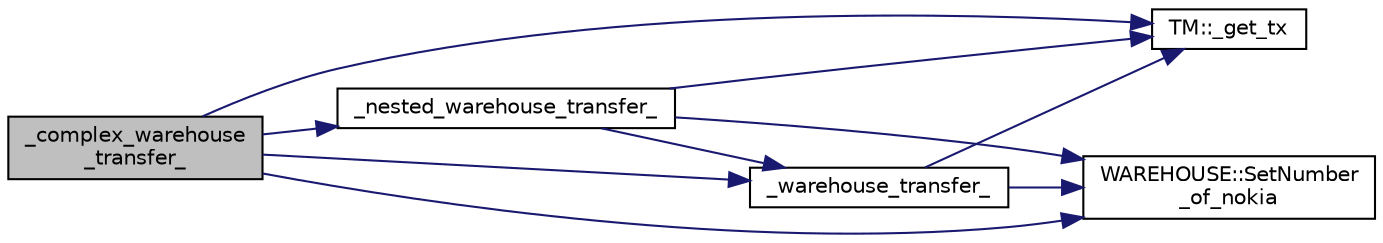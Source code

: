 digraph "_complex_warehouse_transfer_"
{
  edge [fontname="Helvetica",fontsize="10",labelfontname="Helvetica",labelfontsize="10"];
  node [fontname="Helvetica",fontsize="10",shape=record];
  rankdir="LR";
  Node1 [label="_complex_warehouse\l_transfer_",height=0.2,width=0.4,color="black", fillcolor="grey75", style="filled", fontcolor="black"];
  Node1 -> Node2 [color="midnightblue",fontsize="10",style="solid",fontname="Helvetica"];
  Node2 [label="TM::_get_tx",height=0.2,width=0.4,color="black", fillcolor="white", style="filled",URL="$class_t_m.html#a41cb0226cc4080c931651b13f74a0075",tooltip="_get_tx std::shared_ptr<TX>, returning a shared pointer with the transaction "];
  Node1 -> Node3 [color="midnightblue",fontsize="10",style="solid",fontname="Helvetica"];
  Node3 [label="WAREHOUSE::SetNumber\l_of_nokia",height=0.2,width=0.4,color="black", fillcolor="white", style="filled",URL="$class_w_a_r_e_h_o_u_s_e.html#a300d1fe21a47e45c0d5d27e25add346f"];
  Node1 -> Node4 [color="midnightblue",fontsize="10",style="solid",fontname="Helvetica"];
  Node4 [label="_warehouse_transfer_",height=0.2,width=0.4,color="black", fillcolor="white", style="filled",URL="$main_8cpp.html#a1c170f18aac9dbb8aba1ad2f7e4619cc",tooltip="warehouse_transfer function, takes two std::shared_ptr<OSTM> pointer, the Transaction manager..."];
  Node4 -> Node2 [color="midnightblue",fontsize="10",style="solid",fontname="Helvetica"];
  Node4 -> Node3 [color="midnightblue",fontsize="10",style="solid",fontname="Helvetica"];
  Node1 -> Node5 [color="midnightblue",fontsize="10",style="solid",fontname="Helvetica"];
  Node5 [label="_nested_warehouse_transfer_",height=0.2,width=0.4,color="black", fillcolor="white", style="filled",URL="$main_8cpp.html#a52fcb0d50c67be8cd20f2aca338683c7",tooltip="nested_warehouse_transfer function, takes three std::shared_ptr<OSTM> pointer, the Transaction manage..."];
  Node5 -> Node2 [color="midnightblue",fontsize="10",style="solid",fontname="Helvetica"];
  Node5 -> Node3 [color="midnightblue",fontsize="10",style="solid",fontname="Helvetica"];
  Node5 -> Node4 [color="midnightblue",fontsize="10",style="solid",fontname="Helvetica"];
}
